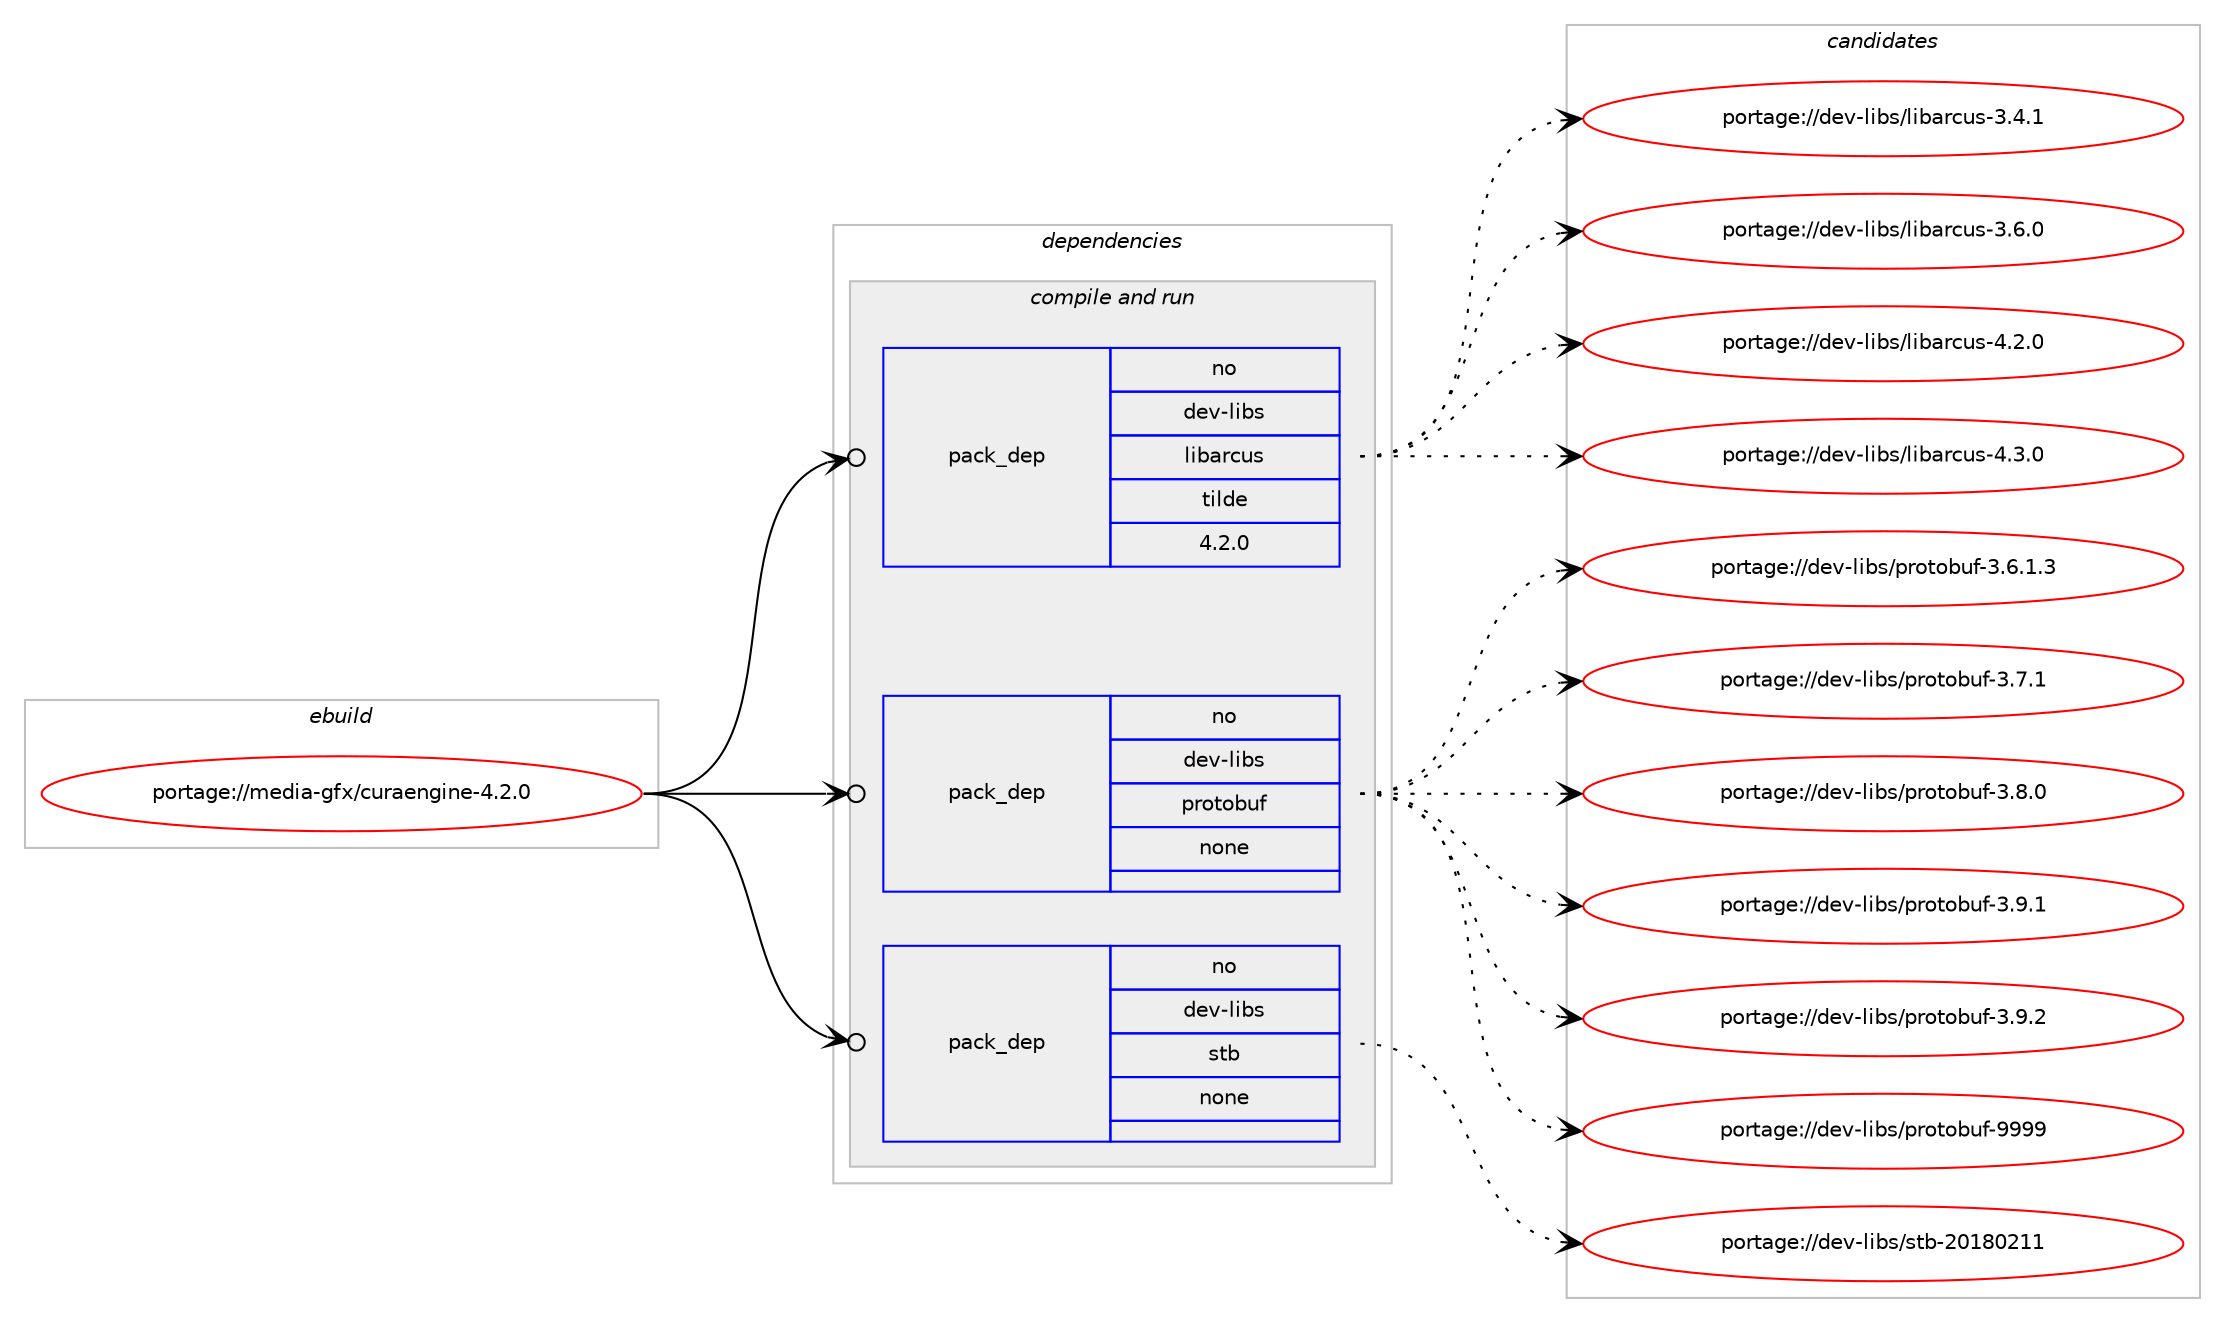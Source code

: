 digraph prolog {

# *************
# Graph options
# *************

newrank=true;
concentrate=true;
compound=true;
graph [rankdir=LR,fontname=Helvetica,fontsize=10,ranksep=1.5];#, ranksep=2.5, nodesep=0.2];
edge  [arrowhead=vee];
node  [fontname=Helvetica,fontsize=10];

# **********
# The ebuild
# **********

subgraph cluster_leftcol {
color=gray;
rank=same;
label=<<i>ebuild</i>>;
id [label="portage://media-gfx/curaengine-4.2.0", color=red, width=4, href="../media-gfx/curaengine-4.2.0.svg"];
}

# ****************
# The dependencies
# ****************

subgraph cluster_midcol {
color=gray;
label=<<i>dependencies</i>>;
subgraph cluster_compile {
fillcolor="#eeeeee";
style=filled;
label=<<i>compile</i>>;
}
subgraph cluster_compileandrun {
fillcolor="#eeeeee";
style=filled;
label=<<i>compile and run</i>>;
subgraph pack228503 {
dependency311502 [label=<<TABLE BORDER="0" CELLBORDER="1" CELLSPACING="0" CELLPADDING="4" WIDTH="220"><TR><TD ROWSPAN="6" CELLPADDING="30">pack_dep</TD></TR><TR><TD WIDTH="110">no</TD></TR><TR><TD>dev-libs</TD></TR><TR><TD>libarcus</TD></TR><TR><TD>tilde</TD></TR><TR><TD>4.2.0</TD></TR></TABLE>>, shape=none, color=blue];
}
id:e -> dependency311502:w [weight=20,style="solid",arrowhead="odotvee"];
subgraph pack228504 {
dependency311503 [label=<<TABLE BORDER="0" CELLBORDER="1" CELLSPACING="0" CELLPADDING="4" WIDTH="220"><TR><TD ROWSPAN="6" CELLPADDING="30">pack_dep</TD></TR><TR><TD WIDTH="110">no</TD></TR><TR><TD>dev-libs</TD></TR><TR><TD>protobuf</TD></TR><TR><TD>none</TD></TR><TR><TD></TD></TR></TABLE>>, shape=none, color=blue];
}
id:e -> dependency311503:w [weight=20,style="solid",arrowhead="odotvee"];
subgraph pack228505 {
dependency311504 [label=<<TABLE BORDER="0" CELLBORDER="1" CELLSPACING="0" CELLPADDING="4" WIDTH="220"><TR><TD ROWSPAN="6" CELLPADDING="30">pack_dep</TD></TR><TR><TD WIDTH="110">no</TD></TR><TR><TD>dev-libs</TD></TR><TR><TD>stb</TD></TR><TR><TD>none</TD></TR><TR><TD></TD></TR></TABLE>>, shape=none, color=blue];
}
id:e -> dependency311504:w [weight=20,style="solid",arrowhead="odotvee"];
}
subgraph cluster_run {
fillcolor="#eeeeee";
style=filled;
label=<<i>run</i>>;
}
}

# **************
# The candidates
# **************

subgraph cluster_choices {
rank=same;
color=gray;
label=<<i>candidates</i>>;

subgraph choice228503 {
color=black;
nodesep=1;
choiceportage100101118451081059811547108105989711499117115455146524649 [label="portage://dev-libs/libarcus-3.4.1", color=red, width=4,href="../dev-libs/libarcus-3.4.1.svg"];
choiceportage100101118451081059811547108105989711499117115455146544648 [label="portage://dev-libs/libarcus-3.6.0", color=red, width=4,href="../dev-libs/libarcus-3.6.0.svg"];
choiceportage100101118451081059811547108105989711499117115455246504648 [label="portage://dev-libs/libarcus-4.2.0", color=red, width=4,href="../dev-libs/libarcus-4.2.0.svg"];
choiceportage100101118451081059811547108105989711499117115455246514648 [label="portage://dev-libs/libarcus-4.3.0", color=red, width=4,href="../dev-libs/libarcus-4.3.0.svg"];
dependency311502:e -> choiceportage100101118451081059811547108105989711499117115455146524649:w [style=dotted,weight="100"];
dependency311502:e -> choiceportage100101118451081059811547108105989711499117115455146544648:w [style=dotted,weight="100"];
dependency311502:e -> choiceportage100101118451081059811547108105989711499117115455246504648:w [style=dotted,weight="100"];
dependency311502:e -> choiceportage100101118451081059811547108105989711499117115455246514648:w [style=dotted,weight="100"];
}
subgraph choice228504 {
color=black;
nodesep=1;
choiceportage100101118451081059811547112114111116111981171024551465446494651 [label="portage://dev-libs/protobuf-3.6.1.3", color=red, width=4,href="../dev-libs/protobuf-3.6.1.3.svg"];
choiceportage10010111845108105981154711211411111611198117102455146554649 [label="portage://dev-libs/protobuf-3.7.1", color=red, width=4,href="../dev-libs/protobuf-3.7.1.svg"];
choiceportage10010111845108105981154711211411111611198117102455146564648 [label="portage://dev-libs/protobuf-3.8.0", color=red, width=4,href="../dev-libs/protobuf-3.8.0.svg"];
choiceportage10010111845108105981154711211411111611198117102455146574649 [label="portage://dev-libs/protobuf-3.9.1", color=red, width=4,href="../dev-libs/protobuf-3.9.1.svg"];
choiceportage10010111845108105981154711211411111611198117102455146574650 [label="portage://dev-libs/protobuf-3.9.2", color=red, width=4,href="../dev-libs/protobuf-3.9.2.svg"];
choiceportage100101118451081059811547112114111116111981171024557575757 [label="portage://dev-libs/protobuf-9999", color=red, width=4,href="../dev-libs/protobuf-9999.svg"];
dependency311503:e -> choiceportage100101118451081059811547112114111116111981171024551465446494651:w [style=dotted,weight="100"];
dependency311503:e -> choiceportage10010111845108105981154711211411111611198117102455146554649:w [style=dotted,weight="100"];
dependency311503:e -> choiceportage10010111845108105981154711211411111611198117102455146564648:w [style=dotted,weight="100"];
dependency311503:e -> choiceportage10010111845108105981154711211411111611198117102455146574649:w [style=dotted,weight="100"];
dependency311503:e -> choiceportage10010111845108105981154711211411111611198117102455146574650:w [style=dotted,weight="100"];
dependency311503:e -> choiceportage100101118451081059811547112114111116111981171024557575757:w [style=dotted,weight="100"];
}
subgraph choice228505 {
color=black;
nodesep=1;
choiceportage10010111845108105981154711511698455048495648504949 [label="portage://dev-libs/stb-20180211", color=red, width=4,href="../dev-libs/stb-20180211.svg"];
dependency311504:e -> choiceportage10010111845108105981154711511698455048495648504949:w [style=dotted,weight="100"];
}
}

}
